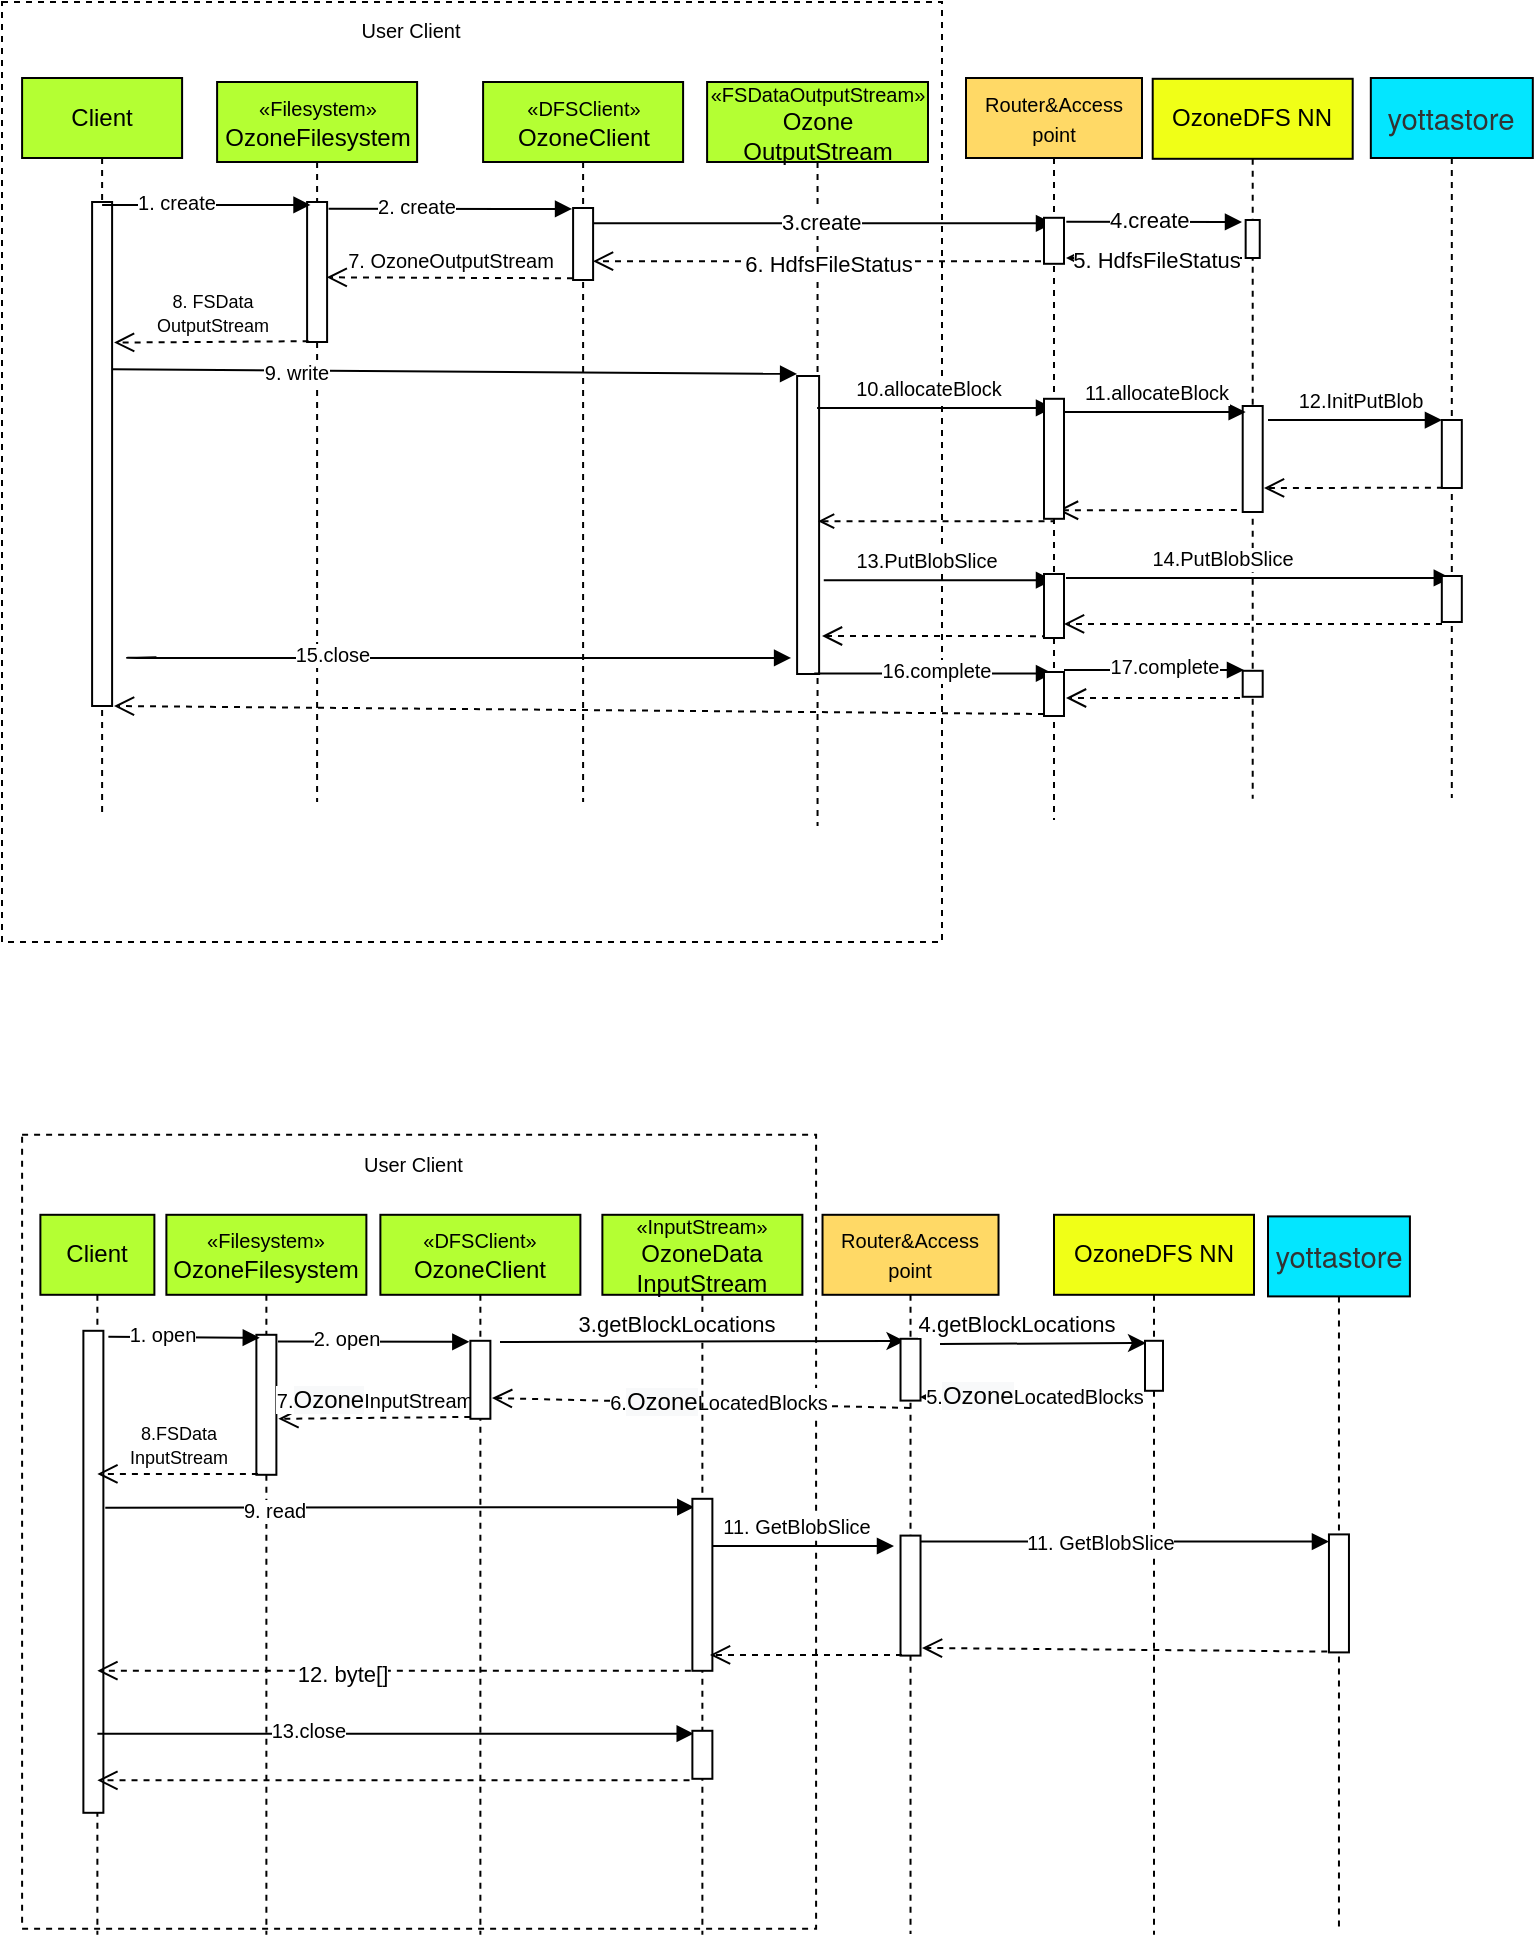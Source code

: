 <mxfile version="17.4.5" type="github">
  <diagram id="kgpKYQtTHZ0yAKxKKP6v" name="Page-1">
    <mxGraphModel dx="1186" dy="-400" grid="0" gridSize="10" guides="1" tooltips="1" connect="1" arrows="1" fold="1" page="1" pageScale="1" pageWidth="850" pageHeight="1100" math="0" shadow="0">
      <root>
        <mxCell id="0" />
        <mxCell id="1" parent="0" />
        <mxCell id="N0kDwJ6F6D4x5vT1k-Bb-128" value="" style="whiteSpace=wrap;html=1;aspect=fixed;fontColor=#000000;dashed=1;" vertex="1" parent="1">
          <mxGeometry x="74" y="1130" width="470" height="470" as="geometry" />
        </mxCell>
        <mxCell id="N0kDwJ6F6D4x5vT1k-Bb-18" value="&lt;span style=&quot;font-size: 10px&quot;&gt;«FSDataOutputStream»&lt;br&gt;&lt;/span&gt;Ozone&lt;br&gt;OutputStream" style="shape=umlLifeline;perimeter=lifelinePerimeter;whiteSpace=wrap;html=1;container=1;collapsible=0;recursiveResize=0;outlineConnect=0;fillColor=#B4FF33;" vertex="1" parent="1">
          <mxGeometry x="426.55" y="1170" width="110.45" height="372" as="geometry" />
        </mxCell>
        <mxCell id="N0kDwJ6F6D4x5vT1k-Bb-19" value="" style="html=1;points=[];perimeter=orthogonalPerimeter;" vertex="1" parent="N0kDwJ6F6D4x5vT1k-Bb-18">
          <mxGeometry x="45" y="147" width="11" height="149" as="geometry" />
        </mxCell>
        <mxCell id="N0kDwJ6F6D4x5vT1k-Bb-118" value="&lt;span style=&quot;color: rgb(0 , 0 , 0) ; font-family: &amp;#34;helvetica&amp;#34; ; font-size: 10px ; font-style: normal ; font-weight: 400 ; letter-spacing: normal ; text-align: center ; text-indent: 0px ; text-transform: none ; word-spacing: 0px ; background-color: rgb(255 , 255 , 255) ; display: inline ; float: none&quot;&gt;&amp;nbsp;User Client&lt;/span&gt;" style="text;whiteSpace=wrap;html=1;fontColor=#000000;" vertex="1" parent="N0kDwJ6F6D4x5vT1k-Bb-18">
          <mxGeometry x="-177.55" y="-40" width="82" height="28" as="geometry" />
        </mxCell>
        <mxCell id="N0kDwJ6F6D4x5vT1k-Bb-102" value="" style="whiteSpace=wrap;html=1;aspect=fixed;fontColor=#000000;dashed=1;" vertex="1" parent="1">
          <mxGeometry x="84.05" y="1696.4" width="397" height="397" as="geometry" />
        </mxCell>
        <mxCell id="N0kDwJ6F6D4x5vT1k-Bb-1" value="&lt;span style=&quot;font-size: 10px&quot;&gt;«DFSClient»&lt;br&gt;&lt;/span&gt;OzoneClient" style="shape=umlLifeline;perimeter=lifelinePerimeter;whiteSpace=wrap;html=1;container=1;collapsible=0;recursiveResize=0;outlineConnect=0;fillColor=#B4FF33;" vertex="1" parent="1">
          <mxGeometry x="314.55" y="1170" width="100" height="360" as="geometry" />
        </mxCell>
        <mxCell id="N0kDwJ6F6D4x5vT1k-Bb-2" value="" style="html=1;points=[];perimeter=orthogonalPerimeter;" vertex="1" parent="N0kDwJ6F6D4x5vT1k-Bb-1">
          <mxGeometry x="45" y="63" width="10" height="36" as="geometry" />
        </mxCell>
        <mxCell id="N0kDwJ6F6D4x5vT1k-Bb-3" value="Client" style="shape=umlLifeline;perimeter=lifelinePerimeter;whiteSpace=wrap;html=1;container=1;collapsible=0;recursiveResize=0;outlineConnect=0;fillColor=#B4FF33;" vertex="1" parent="1">
          <mxGeometry x="84.05" y="1168" width="80" height="369" as="geometry" />
        </mxCell>
        <mxCell id="N0kDwJ6F6D4x5vT1k-Bb-4" value="" style="html=1;points=[];perimeter=orthogonalPerimeter;" vertex="1" parent="N0kDwJ6F6D4x5vT1k-Bb-3">
          <mxGeometry x="35" y="62" width="10" height="252" as="geometry" />
        </mxCell>
        <mxCell id="N0kDwJ6F6D4x5vT1k-Bb-5" value="&lt;span style=&quot;font-size: 10px&quot;&gt;«Filesystem»&lt;br&gt;&lt;/span&gt;OzoneFilesystem" style="shape=umlLifeline;perimeter=lifelinePerimeter;whiteSpace=wrap;html=1;container=1;collapsible=0;recursiveResize=0;outlineConnect=0;fillColor=#B4FF33;" vertex="1" parent="1">
          <mxGeometry x="181.55" y="1170" width="100" height="360" as="geometry" />
        </mxCell>
        <mxCell id="N0kDwJ6F6D4x5vT1k-Bb-6" value="" style="html=1;points=[];perimeter=orthogonalPerimeter;" vertex="1" parent="N0kDwJ6F6D4x5vT1k-Bb-5">
          <mxGeometry x="45" y="60" width="10" height="70" as="geometry" />
        </mxCell>
        <mxCell id="N0kDwJ6F6D4x5vT1k-Bb-7" value="OzoneDFS NN" style="shape=umlLifeline;perimeter=lifelinePerimeter;whiteSpace=wrap;html=1;container=1;collapsible=0;recursiveResize=0;outlineConnect=0;fillColor=#F0FF17;" vertex="1" parent="1">
          <mxGeometry x="649.35" y="1168.4" width="100" height="360" as="geometry" />
        </mxCell>
        <mxCell id="N0kDwJ6F6D4x5vT1k-Bb-8" value="" style="html=1;points=[];perimeter=orthogonalPerimeter;" vertex="1" parent="N0kDwJ6F6D4x5vT1k-Bb-7">
          <mxGeometry x="46.48" y="70.6" width="7.04" height="19" as="geometry" />
        </mxCell>
        <mxCell id="N0kDwJ6F6D4x5vT1k-Bb-9" value="" style="html=1;points=[];perimeter=orthogonalPerimeter;" vertex="1" parent="N0kDwJ6F6D4x5vT1k-Bb-7">
          <mxGeometry x="45" y="163.6" width="10" height="53" as="geometry" />
        </mxCell>
        <mxCell id="N0kDwJ6F6D4x5vT1k-Bb-10" value="" style="html=1;points=[];perimeter=orthogonalPerimeter;" vertex="1" parent="N0kDwJ6F6D4x5vT1k-Bb-7">
          <mxGeometry x="45" y="296" width="10" height="13" as="geometry" />
        </mxCell>
        <mxCell id="N0kDwJ6F6D4x5vT1k-Bb-131" value="4.create" style="endArrow=block;endFill=1;html=1;align=left;verticalAlign=top;exitX=1.005;exitY=0.212;exitDx=0;exitDy=0;exitPerimeter=0;" edge="1" parent="N0kDwJ6F6D4x5vT1k-Bb-7">
          <mxGeometry x="0.023" y="29" relative="1" as="geometry">
            <mxPoint x="-43.2" y="71.502" as="sourcePoint" />
            <mxPoint x="44.65" y="71.6" as="targetPoint" />
            <mxPoint x="-25" y="15" as="offset" />
          </mxGeometry>
        </mxCell>
        <mxCell id="N0kDwJ6F6D4x5vT1k-Bb-134" value="" style="edgeStyle=none;rounded=0;orthogonalLoop=1;jettySize=auto;html=1;startArrow=none;startFill=0;endArrow=block;endFill=1;fontSize=10;exitX=0.909;exitY=0.107;exitDx=0;exitDy=0;exitPerimeter=0;" edge="1" parent="N0kDwJ6F6D4x5vT1k-Bb-7">
          <mxGeometry relative="1" as="geometry">
            <mxPoint x="-44.521" y="166.603" as="sourcePoint" />
            <mxPoint x="46.48" y="166.6" as="targetPoint" />
          </mxGeometry>
        </mxCell>
        <mxCell id="N0kDwJ6F6D4x5vT1k-Bb-135" value="11.allocateBlock" style="edgeLabel;html=1;align=center;verticalAlign=middle;resizable=0;points=[];fontSize=10;" vertex="1" connectable="0" parent="N0kDwJ6F6D4x5vT1k-Bb-134">
          <mxGeometry x="-0.35" y="-2" relative="1" as="geometry">
            <mxPoint x="16.55" y="-12.17" as="offset" />
          </mxGeometry>
        </mxCell>
        <mxCell id="N0kDwJ6F6D4x5vT1k-Bb-136" value="" style="html=1;verticalAlign=bottom;endArrow=open;dashed=1;endSize=8;fontSize=10;exitX=0.055;exitY=0.996;exitDx=0;exitDy=0;exitPerimeter=0;" edge="1" parent="N0kDwJ6F6D4x5vT1k-Bb-7">
          <mxGeometry x="0.042" y="1" relative="1" as="geometry">
            <mxPoint x="42.11" y="215.604" as="sourcePoint" />
            <mxPoint x="-47.35" y="215.74" as="targetPoint" />
            <mxPoint as="offset" />
          </mxGeometry>
        </mxCell>
        <mxCell id="N0kDwJ6F6D4x5vT1k-Bb-138" value="" style="endArrow=block;startArrow=none;endFill=1;startFill=0;html=1;fontSize=10;exitX=1.212;exitY=0.685;exitDx=0;exitDy=0;exitPerimeter=0;" edge="1" parent="N0kDwJ6F6D4x5vT1k-Bb-7" target="N0kDwJ6F6D4x5vT1k-Bb-22">
          <mxGeometry width="160" relative="1" as="geometry">
            <mxPoint x="-43.348" y="249.595" as="sourcePoint" />
            <mxPoint x="71.27" y="249.595" as="targetPoint" />
          </mxGeometry>
        </mxCell>
        <mxCell id="N0kDwJ6F6D4x5vT1k-Bb-139" value="14.PutBlobSlice" style="edgeLabel;html=1;align=center;verticalAlign=middle;resizable=0;points=[];fontSize=10;" vertex="1" connectable="0" parent="N0kDwJ6F6D4x5vT1k-Bb-138">
          <mxGeometry x="-0.311" y="2" relative="1" as="geometry">
            <mxPoint x="11" y="-8" as="offset" />
          </mxGeometry>
        </mxCell>
        <mxCell id="N0kDwJ6F6D4x5vT1k-Bb-140" value="" style="html=1;verticalAlign=bottom;endArrow=open;dashed=1;endSize=8;fontSize=10;entryX=1;entryY=0.781;entryDx=0;entryDy=0;entryPerimeter=0;" edge="1" parent="N0kDwJ6F6D4x5vT1k-Bb-7" target="N0kDwJ6F6D4x5vT1k-Bb-137">
          <mxGeometry relative="1" as="geometry">
            <mxPoint x="144.65" y="272.6" as="sourcePoint" />
            <mxPoint x="-45.35" y="277.6" as="targetPoint" />
          </mxGeometry>
        </mxCell>
        <mxCell id="N0kDwJ6F6D4x5vT1k-Bb-142" value="" style="endArrow=block;startArrow=none;endFill=1;startFill=0;html=1;fontSize=10;" edge="1" parent="N0kDwJ6F6D4x5vT1k-Bb-7">
          <mxGeometry width="160" relative="1" as="geometry">
            <mxPoint x="-44.35" y="295.6" as="sourcePoint" />
            <mxPoint x="45.65" y="295.6" as="targetPoint" />
          </mxGeometry>
        </mxCell>
        <mxCell id="N0kDwJ6F6D4x5vT1k-Bb-143" value="17.complete" style="edgeLabel;html=1;align=center;verticalAlign=middle;resizable=0;points=[];fontSize=10;" vertex="1" connectable="0" parent="N0kDwJ6F6D4x5vT1k-Bb-142">
          <mxGeometry x="-0.292" y="2" relative="1" as="geometry">
            <mxPoint x="18" as="offset" />
          </mxGeometry>
        </mxCell>
        <mxCell id="N0kDwJ6F6D4x5vT1k-Bb-11" value="3.create" style="endArrow=block;endFill=1;html=1;align=left;verticalAlign=top;exitX=1.005;exitY=0.212;exitDx=0;exitDy=0;exitPerimeter=0;" edge="1" parent="1" source="N0kDwJ6F6D4x5vT1k-Bb-2" target="N0kDwJ6F6D4x5vT1k-Bb-122">
          <mxGeometry x="0.023" y="29" relative="1" as="geometry">
            <mxPoint x="374.55" y="1250" as="sourcePoint" />
            <mxPoint x="556" y="1241" as="targetPoint" />
            <mxPoint x="-25" y="15" as="offset" />
          </mxGeometry>
        </mxCell>
        <mxCell id="N0kDwJ6F6D4x5vT1k-Bb-12" value="6. HdfsFileStatus" style="html=1;verticalAlign=bottom;endArrow=open;dashed=1;endSize=8;entryX=0.995;entryY=0.738;entryDx=0;entryDy=0;entryPerimeter=0;" edge="1" parent="1" source="N0kDwJ6F6D4x5vT1k-Bb-122" target="N0kDwJ6F6D4x5vT1k-Bb-2">
          <mxGeometry x="-0.018" y="10" relative="1" as="geometry">
            <mxPoint x="552" y="1260" as="sourcePoint" />
            <mxPoint x="374.55" y="1280" as="targetPoint" />
            <mxPoint as="offset" />
          </mxGeometry>
        </mxCell>
        <mxCell id="N0kDwJ6F6D4x5vT1k-Bb-13" value="&lt;font style=&quot;font-size: 9px&quot;&gt;8. FSData&lt;br&gt;OutputStream&lt;/font&gt;" style="html=1;verticalAlign=bottom;endArrow=open;dashed=1;endSize=8;fontSize=10;exitX=0.076;exitY=0.994;exitDx=0;exitDy=0;exitPerimeter=0;entryX=1.098;entryY=0.279;entryDx=0;entryDy=0;entryPerimeter=0;" edge="1" parent="1" source="N0kDwJ6F6D4x5vT1k-Bb-6" target="N0kDwJ6F6D4x5vT1k-Bb-4">
          <mxGeometry relative="1" as="geometry">
            <mxPoint x="227.55" y="1298" as="sourcePoint" />
            <mxPoint x="184.55" y="1300" as="targetPoint" />
          </mxGeometry>
        </mxCell>
        <mxCell id="N0kDwJ6F6D4x5vT1k-Bb-14" value="" style="endArrow=block;startArrow=none;endFill=1;startFill=0;html=1;fontSize=10;entryX=-0.273;entryY=0.946;entryDx=0;entryDy=0;entryPerimeter=0;exitX=0.917;exitY=0.823;exitDx=0;exitDy=0;exitPerimeter=0;" edge="1" parent="1" target="N0kDwJ6F6D4x5vT1k-Bb-19">
          <mxGeometry width="160" relative="1" as="geometry">
            <mxPoint x="151.22" y="1457.67" as="sourcePoint" />
            <mxPoint x="658.55" y="1469" as="targetPoint" />
            <Array as="points">
              <mxPoint x="131.55" y="1458" />
            </Array>
          </mxGeometry>
        </mxCell>
        <mxCell id="N0kDwJ6F6D4x5vT1k-Bb-15" value="15.close" style="edgeLabel;html=1;align=center;verticalAlign=middle;resizable=0;points=[];fontSize=10;" vertex="1" connectable="0" parent="N0kDwJ6F6D4x5vT1k-Bb-14">
          <mxGeometry x="-0.292" y="2" relative="1" as="geometry">
            <mxPoint as="offset" />
          </mxGeometry>
        </mxCell>
        <mxCell id="N0kDwJ6F6D4x5vT1k-Bb-16" value="" style="endArrow=block;startArrow=none;endFill=1;startFill=0;html=1;fontSize=10;entryX=0;entryY=-0.007;entryDx=0;entryDy=0;entryPerimeter=0;exitX=1.002;exitY=0.332;exitDx=0;exitDy=0;exitPerimeter=0;" edge="1" parent="1" source="N0kDwJ6F6D4x5vT1k-Bb-4" target="N0kDwJ6F6D4x5vT1k-Bb-19">
          <mxGeometry width="160" relative="1" as="geometry">
            <mxPoint x="154.55" y="1309.19" as="sourcePoint" />
            <mxPoint x="198.55" y="1309" as="targetPoint" />
          </mxGeometry>
        </mxCell>
        <mxCell id="N0kDwJ6F6D4x5vT1k-Bb-17" value="9. write" style="edgeLabel;html=1;align=center;verticalAlign=middle;resizable=0;points=[];fontSize=10;" vertex="1" connectable="0" parent="N0kDwJ6F6D4x5vT1k-Bb-16">
          <mxGeometry x="-0.685" y="-1" relative="1" as="geometry">
            <mxPoint x="37.34" y="-0.17" as="offset" />
          </mxGeometry>
        </mxCell>
        <mxCell id="N0kDwJ6F6D4x5vT1k-Bb-20" value="" style="edgeStyle=none;rounded=0;orthogonalLoop=1;jettySize=auto;html=1;startArrow=none;startFill=0;endArrow=block;endFill=1;fontSize=10;exitX=0.909;exitY=0.107;exitDx=0;exitDy=0;exitPerimeter=0;" edge="1" parent="1" source="N0kDwJ6F6D4x5vT1k-Bb-19" target="N0kDwJ6F6D4x5vT1k-Bb-122">
          <mxGeometry relative="1" as="geometry">
            <mxPoint x="485.55" y="1345" as="sourcePoint" />
            <mxPoint x="552" y="1333" as="targetPoint" />
          </mxGeometry>
        </mxCell>
        <mxCell id="N0kDwJ6F6D4x5vT1k-Bb-21" value="10.allocateBlock" style="edgeLabel;html=1;align=center;verticalAlign=middle;resizable=0;points=[];fontSize=10;" vertex="1" connectable="0" parent="N0kDwJ6F6D4x5vT1k-Bb-20">
          <mxGeometry x="-0.35" y="-2" relative="1" as="geometry">
            <mxPoint x="16.55" y="-12.17" as="offset" />
          </mxGeometry>
        </mxCell>
        <mxCell id="N0kDwJ6F6D4x5vT1k-Bb-22" value="&lt;div&gt;&lt;div class=&quot;document&quot;&gt;&lt;p class=&quot;paragraph text-align-type-left pap-line-1.3 pap-line-rule-auto pap-spacing-before-3pt pap-spacing-after-3pt pap-hanging-indent-1.6em&quot; style=&quot;text-align: left ; line-height: 1.3 ; margin-top: 4px ; margin-bottom: 4px&quot;&gt;&lt;span style=&quot;font-size: 11pt ; font-family: &amp;#34;helvetica neue&amp;#34; , &amp;#34;helvetica&amp;#34; , &amp;#34;pingfang sc&amp;#34; , &amp;#34;microsoft yahei&amp;#34; , &amp;#34;source han sans sc&amp;#34; , &amp;#34;noto sans cjk sc&amp;#34; , &amp;#34;wenquanyi micro hei&amp;#34; , sans-serif ; color: rgb(51 , 51 , 51) ; background: transparent ; letter-spacing: 0pt ; vertical-align: baseline&quot;&gt;yottastore&lt;/span&gt;&lt;/p&gt;&lt;/div&gt;&lt;/div&gt;" style="shape=umlLifeline;perimeter=lifelinePerimeter;whiteSpace=wrap;html=1;container=1;collapsible=0;recursiveResize=0;outlineConnect=0;fillColor=#03E6FF;" vertex="1" parent="1">
          <mxGeometry x="758.41" y="1168" width="81" height="360" as="geometry" />
        </mxCell>
        <mxCell id="N0kDwJ6F6D4x5vT1k-Bb-23" value="" style="html=1;points=[];perimeter=orthogonalPerimeter;" vertex="1" parent="N0kDwJ6F6D4x5vT1k-Bb-22">
          <mxGeometry x="35.5" y="171" width="10" height="34" as="geometry" />
        </mxCell>
        <mxCell id="N0kDwJ6F6D4x5vT1k-Bb-31" value="" style="html=1;points=[];perimeter=orthogonalPerimeter;" vertex="1" parent="N0kDwJ6F6D4x5vT1k-Bb-22">
          <mxGeometry x="35.5" y="249" width="10" height="23" as="geometry" />
        </mxCell>
        <mxCell id="N0kDwJ6F6D4x5vT1k-Bb-24" value="" style="edgeStyle=none;rounded=0;orthogonalLoop=1;jettySize=auto;html=1;startArrow=none;startFill=0;endArrow=block;endFill=1;fontSize=10;entryX=0.007;entryY=0.001;entryDx=0;entryDy=0;entryPerimeter=0;" edge="1" parent="1" target="N0kDwJ6F6D4x5vT1k-Bb-23">
          <mxGeometry relative="1" as="geometry">
            <mxPoint x="751.8" y="1372" as="targetPoint" />
            <mxPoint x="707" y="1339" as="sourcePoint" />
          </mxGeometry>
        </mxCell>
        <mxCell id="N0kDwJ6F6D4x5vT1k-Bb-25" value="12.InitPutBlob" style="edgeLabel;html=1;align=center;verticalAlign=middle;resizable=0;points=[];fontSize=10;" vertex="1" connectable="0" parent="N0kDwJ6F6D4x5vT1k-Bb-24">
          <mxGeometry x="-0.197" y="2" relative="1" as="geometry">
            <mxPoint x="10.32" y="-8.32" as="offset" />
          </mxGeometry>
        </mxCell>
        <mxCell id="N0kDwJ6F6D4x5vT1k-Bb-26" value="" style="html=1;verticalAlign=bottom;endArrow=open;dashed=1;endSize=8;fontSize=10;exitX=0.055;exitY=0.996;exitDx=0;exitDy=0;exitPerimeter=0;" edge="1" parent="1" source="N0kDwJ6F6D4x5vT1k-Bb-23">
          <mxGeometry x="0.042" y="1" relative="1" as="geometry">
            <mxPoint x="781.8" y="1407" as="sourcePoint" />
            <mxPoint x="705" y="1373" as="targetPoint" />
            <mxPoint as="offset" />
          </mxGeometry>
        </mxCell>
        <mxCell id="N0kDwJ6F6D4x5vT1k-Bb-27" value="" style="html=1;verticalAlign=bottom;endArrow=open;dashed=1;endSize=8;fontSize=10;exitX=0.2;exitY=0.971;exitDx=0;exitDy=0;exitPerimeter=0;" edge="1" parent="1" source="N0kDwJ6F6D4x5vT1k-Bb-137">
          <mxGeometry relative="1" as="geometry">
            <mxPoint x="749.55" y="1431" as="sourcePoint" />
            <mxPoint x="484" y="1447" as="targetPoint" />
          </mxGeometry>
        </mxCell>
        <mxCell id="N0kDwJ6F6D4x5vT1k-Bb-28" value="" style="html=1;verticalAlign=bottom;endArrow=none;dashed=1;endSize=8;fontSize=10;startArrow=open;startFill=0;endFill=0;exitX=0.952;exitY=0.487;exitDx=0;exitDy=0;exitPerimeter=0;" edge="1" parent="1" source="N0kDwJ6F6D4x5vT1k-Bb-19" target="N0kDwJ6F6D4x5vT1k-Bb-122">
          <mxGeometry relative="1" as="geometry">
            <mxPoint x="512" y="1416" as="sourcePoint" />
            <mxPoint x="562" y="1390" as="targetPoint" />
          </mxGeometry>
        </mxCell>
        <mxCell id="N0kDwJ6F6D4x5vT1k-Bb-32" value="" style="endArrow=block;startArrow=none;endFill=1;startFill=0;html=1;fontSize=10;exitX=1.212;exitY=0.685;exitDx=0;exitDy=0;exitPerimeter=0;" edge="1" parent="1" source="N0kDwJ6F6D4x5vT1k-Bb-19" target="N0kDwJ6F6D4x5vT1k-Bb-122">
          <mxGeometry width="160" relative="1" as="geometry">
            <mxPoint x="488.55" y="1419" as="sourcePoint" />
            <mxPoint x="567" y="1419" as="targetPoint" />
          </mxGeometry>
        </mxCell>
        <mxCell id="N0kDwJ6F6D4x5vT1k-Bb-33" value="13.PutBlobSlice" style="edgeLabel;html=1;align=center;verticalAlign=middle;resizable=0;points=[];fontSize=10;" vertex="1" connectable="0" parent="N0kDwJ6F6D4x5vT1k-Bb-32">
          <mxGeometry x="-0.311" y="2" relative="1" as="geometry">
            <mxPoint x="11" y="-8" as="offset" />
          </mxGeometry>
        </mxCell>
        <mxCell id="N0kDwJ6F6D4x5vT1k-Bb-36" value="" style="endArrow=block;startArrow=none;endFill=1;startFill=0;html=1;fontSize=10;exitX=0.779;exitY=0.998;exitDx=0;exitDy=0;exitPerimeter=0;" edge="1" parent="1" source="N0kDwJ6F6D4x5vT1k-Bb-19" target="N0kDwJ6F6D4x5vT1k-Bb-122">
          <mxGeometry width="160" relative="1" as="geometry">
            <mxPoint x="483.55" y="1463" as="sourcePoint" />
            <mxPoint x="567" y="1466" as="targetPoint" />
          </mxGeometry>
        </mxCell>
        <mxCell id="N0kDwJ6F6D4x5vT1k-Bb-37" value="16.complete" style="edgeLabel;html=1;align=center;verticalAlign=middle;resizable=0;points=[];fontSize=10;" vertex="1" connectable="0" parent="N0kDwJ6F6D4x5vT1k-Bb-36">
          <mxGeometry x="-0.292" y="2" relative="1" as="geometry">
            <mxPoint x="18" as="offset" />
          </mxGeometry>
        </mxCell>
        <mxCell id="N0kDwJ6F6D4x5vT1k-Bb-38" value="&lt;font size=&quot;1&quot;&gt;7. OzoneOutputStream&lt;/font&gt;" style="html=1;verticalAlign=bottom;endArrow=open;dashed=1;endSize=8;fontSize=10;exitX=-0.005;exitY=0.976;exitDx=0;exitDy=0;exitPerimeter=0;entryX=0.981;entryY=0.538;entryDx=0;entryDy=0;entryPerimeter=0;" edge="1" parent="1" source="N0kDwJ6F6D4x5vT1k-Bb-2" target="N0kDwJ6F6D4x5vT1k-Bb-6">
          <mxGeometry relative="1" as="geometry">
            <mxPoint x="318.55" y="1280" as="sourcePoint" />
            <mxPoint x="236.55" y="1276" as="targetPoint" />
          </mxGeometry>
        </mxCell>
        <mxCell id="N0kDwJ6F6D4x5vT1k-Bb-39" value="" style="endArrow=block;startArrow=none;endFill=1;startFill=0;html=1;fontSize=10;exitX=1.076;exitY=0.048;exitDx=0;exitDy=0;exitPerimeter=0;entryX=-0.052;entryY=0.013;entryDx=0;entryDy=0;entryPerimeter=0;" edge="1" parent="1" source="N0kDwJ6F6D4x5vT1k-Bb-6" target="N0kDwJ6F6D4x5vT1k-Bb-2">
          <mxGeometry width="160" relative="1" as="geometry">
            <mxPoint x="278.55" y="1290" as="sourcePoint" />
            <mxPoint x="318.55" y="1239" as="targetPoint" />
          </mxGeometry>
        </mxCell>
        <mxCell id="N0kDwJ6F6D4x5vT1k-Bb-40" value="2. create" style="edgeLabel;html=1;align=center;verticalAlign=middle;resizable=0;points=[];fontSize=10;" vertex="1" connectable="0" parent="N0kDwJ6F6D4x5vT1k-Bb-39">
          <mxGeometry x="-0.292" y="2" relative="1" as="geometry">
            <mxPoint as="offset" />
          </mxGeometry>
        </mxCell>
        <mxCell id="N0kDwJ6F6D4x5vT1k-Bb-41" value="" style="endArrow=block;startArrow=none;endFill=1;startFill=0;html=1;fontSize=10;entryX=0.171;entryY=0.021;entryDx=0;entryDy=0;entryPerimeter=0;" edge="1" parent="1" target="N0kDwJ6F6D4x5vT1k-Bb-6" source="N0kDwJ6F6D4x5vT1k-Bb-3">
          <mxGeometry width="160" relative="1" as="geometry">
            <mxPoint x="152.55" y="1231" as="sourcePoint" />
            <mxPoint x="465.6" y="1244" as="targetPoint" />
          </mxGeometry>
        </mxCell>
        <mxCell id="N0kDwJ6F6D4x5vT1k-Bb-42" value="1. create" style="edgeLabel;html=1;align=center;verticalAlign=middle;resizable=0;points=[];fontSize=10;" vertex="1" connectable="0" parent="N0kDwJ6F6D4x5vT1k-Bb-41">
          <mxGeometry x="-0.292" y="2" relative="1" as="geometry">
            <mxPoint as="offset" />
          </mxGeometry>
        </mxCell>
        <mxCell id="N0kDwJ6F6D4x5vT1k-Bb-44" value="" style="html=1;verticalAlign=bottom;endArrow=open;dashed=1;endSize=8;fontSize=10;entryX=1.095;entryY=1;entryDx=0;entryDy=0;entryPerimeter=0;exitX=0;exitY=0.955;exitDx=0;exitDy=0;exitPerimeter=0;" edge="1" parent="1" source="N0kDwJ6F6D4x5vT1k-Bb-141" target="N0kDwJ6F6D4x5vT1k-Bb-4">
          <mxGeometry relative="1" as="geometry">
            <mxPoint x="566" y="1477" as="sourcePoint" />
            <mxPoint x="386.552" y="1481.021" as="targetPoint" />
          </mxGeometry>
        </mxCell>
        <mxCell id="N0kDwJ6F6D4x5vT1k-Bb-45" value="Client" style="shape=umlLifeline;perimeter=lifelinePerimeter;whiteSpace=wrap;html=1;container=1;collapsible=0;recursiveResize=0;outlineConnect=0;fillColor=#B4FF33;" vertex="1" parent="1">
          <mxGeometry x="93.19" y="1736.4" width="57" height="360" as="geometry" />
        </mxCell>
        <mxCell id="N0kDwJ6F6D4x5vT1k-Bb-46" value="" style="html=1;points=[];perimeter=orthogonalPerimeter;" vertex="1" parent="N0kDwJ6F6D4x5vT1k-Bb-45">
          <mxGeometry x="21.5" y="58" width="10" height="241" as="geometry" />
        </mxCell>
        <mxCell id="N0kDwJ6F6D4x5vT1k-Bb-47" value="&lt;span style=&quot;font-size: 10px&quot;&gt;«&lt;/span&gt;&lt;span style=&quot;font-size: 10px&quot;&gt;Filesystem&lt;/span&gt;&lt;span style=&quot;font-size: 10px&quot;&gt;»&lt;br&gt;&lt;/span&gt;OzoneFilesystem" style="shape=umlLifeline;perimeter=lifelinePerimeter;whiteSpace=wrap;html=1;container=1;collapsible=0;recursiveResize=0;outlineConnect=0;fillColor=#B4FF33;" vertex="1" parent="1">
          <mxGeometry x="156.19" y="1736.4" width="100" height="360" as="geometry" />
        </mxCell>
        <mxCell id="N0kDwJ6F6D4x5vT1k-Bb-48" value="" style="html=1;points=[];perimeter=orthogonalPerimeter;" vertex="1" parent="N0kDwJ6F6D4x5vT1k-Bb-47">
          <mxGeometry x="45" y="60" width="10" height="70" as="geometry" />
        </mxCell>
        <mxCell id="N0kDwJ6F6D4x5vT1k-Bb-49" value="OzoneDFS NN" style="shape=umlLifeline;perimeter=lifelinePerimeter;whiteSpace=wrap;html=1;container=1;collapsible=0;recursiveResize=0;outlineConnect=0;fillColor=#F0FF17;" vertex="1" parent="1">
          <mxGeometry x="600.0" y="1736.4" width="100" height="360" as="geometry" />
        </mxCell>
        <mxCell id="N0kDwJ6F6D4x5vT1k-Bb-50" value="" style="html=1;points=[];perimeter=orthogonalPerimeter;" vertex="1" parent="N0kDwJ6F6D4x5vT1k-Bb-49">
          <mxGeometry x="45.5" y="63" width="9" height="25" as="geometry" />
        </mxCell>
        <mxCell id="N0kDwJ6F6D4x5vT1k-Bb-51" value="&lt;font style=&quot;font-size: 10px&quot; color=&quot;#000000&quot;&gt;6.&lt;span style=&quot;font-size: 12px ; background-color: rgb(248 , 249 , 250)&quot;&gt;Ozone&lt;/span&gt;LocatedBlocks&lt;/font&gt;" style="html=1;verticalAlign=bottom;endArrow=open;dashed=1;endSize=8;fillColor=#FF3333;fontColor=#FF3333;" edge="1" parent="1">
          <mxGeometry x="-0.081" y="8" relative="1" as="geometry">
            <mxPoint x="528" y="1833" as="sourcePoint" />
            <mxPoint x="319" y="1828" as="targetPoint" />
            <mxPoint as="offset" />
          </mxGeometry>
        </mxCell>
        <mxCell id="N0kDwJ6F6D4x5vT1k-Bb-52" value="&lt;font style=&quot;font-size: 9px&quot;&gt;8.FSData&lt;br&gt;InputStream&lt;/font&gt;" style="html=1;verticalAlign=bottom;endArrow=open;dashed=1;endSize=8;fontSize=10;exitX=0.076;exitY=0.994;exitDx=0;exitDy=0;exitPerimeter=0;" edge="1" parent="1" source="N0kDwJ6F6D4x5vT1k-Bb-48" target="N0kDwJ6F6D4x5vT1k-Bb-45">
          <mxGeometry relative="1" as="geometry">
            <mxPoint x="202.19" y="1864.4" as="sourcePoint" />
            <mxPoint x="139.19" y="1866.4" as="targetPoint" />
          </mxGeometry>
        </mxCell>
        <mxCell id="N0kDwJ6F6D4x5vT1k-Bb-53" value="" style="endArrow=block;startArrow=none;endFill=1;startFill=0;html=1;fontSize=10;entryX=0.067;entryY=0.06;entryDx=0;entryDy=0;entryPerimeter=0;" edge="1" parent="1" target="N0kDwJ6F6D4x5vT1k-Bb-59" source="N0kDwJ6F6D4x5vT1k-Bb-45">
          <mxGeometry width="160" relative="1" as="geometry">
            <mxPoint x="125.86" y="1974.07" as="sourcePoint" />
            <mxPoint x="633.19" y="1985.4" as="targetPoint" />
          </mxGeometry>
        </mxCell>
        <mxCell id="N0kDwJ6F6D4x5vT1k-Bb-54" value="13.close" style="edgeLabel;html=1;align=center;verticalAlign=middle;resizable=0;points=[];fontSize=10;" vertex="1" connectable="0" parent="N0kDwJ6F6D4x5vT1k-Bb-53">
          <mxGeometry x="-0.292" y="2" relative="1" as="geometry">
            <mxPoint as="offset" />
          </mxGeometry>
        </mxCell>
        <mxCell id="N0kDwJ6F6D4x5vT1k-Bb-55" value="" style="endArrow=block;startArrow=none;endFill=1;startFill=0;html=1;fontSize=10;entryX=0.095;entryY=0.049;entryDx=0;entryDy=0;entryPerimeter=0;exitX=1.095;exitY=0.367;exitDx=0;exitDy=0;exitPerimeter=0;" edge="1" parent="1" source="N0kDwJ6F6D4x5vT1k-Bb-46" target="N0kDwJ6F6D4x5vT1k-Bb-58">
          <mxGeometry width="160" relative="1" as="geometry">
            <mxPoint x="126.64" y="1887.4" as="sourcePoint" />
            <mxPoint x="173.19" y="1875.4" as="targetPoint" />
          </mxGeometry>
        </mxCell>
        <mxCell id="N0kDwJ6F6D4x5vT1k-Bb-56" value="9. read" style="edgeLabel;html=1;align=center;verticalAlign=middle;resizable=0;points=[];fontSize=10;" vertex="1" connectable="0" parent="N0kDwJ6F6D4x5vT1k-Bb-55">
          <mxGeometry x="-0.685" y="-1" relative="1" as="geometry">
            <mxPoint x="37.34" y="-0.17" as="offset" />
          </mxGeometry>
        </mxCell>
        <mxCell id="N0kDwJ6F6D4x5vT1k-Bb-57" value="&lt;span style=&quot;font-size: 10px&quot;&gt;«InputStream»&lt;br&gt;&lt;/span&gt;OzoneData&lt;br&gt;InputStream" style="shape=umlLifeline;perimeter=lifelinePerimeter;whiteSpace=wrap;html=1;container=1;collapsible=0;recursiveResize=0;outlineConnect=0;fillColor=#B4FF33;" vertex="1" parent="1">
          <mxGeometry x="374.19" y="1736.4" width="100" height="360" as="geometry" />
        </mxCell>
        <mxCell id="N0kDwJ6F6D4x5vT1k-Bb-58" value="" style="html=1;points=[];perimeter=orthogonalPerimeter;" vertex="1" parent="N0kDwJ6F6D4x5vT1k-Bb-57">
          <mxGeometry x="45" y="142" width="10" height="86" as="geometry" />
        </mxCell>
        <mxCell id="N0kDwJ6F6D4x5vT1k-Bb-59" value="" style="html=1;points=[];perimeter=orthogonalPerimeter;" vertex="1" parent="N0kDwJ6F6D4x5vT1k-Bb-57">
          <mxGeometry x="45" y="258" width="10" height="24" as="geometry" />
        </mxCell>
        <mxCell id="N0kDwJ6F6D4x5vT1k-Bb-62" value="&lt;span style=&quot;color: rgb(51 , 51 , 51) ; font-family: &amp;#34;helvetica neue&amp;#34; , &amp;#34;helvetica&amp;#34; , &amp;#34;pingfang sc&amp;#34; , &amp;#34;microsoft yahei&amp;#34; , &amp;#34;source han sans sc&amp;#34; , &amp;#34;noto sans cjk sc&amp;#34; , &amp;#34;wenquanyi micro hei&amp;#34; , sans-serif ; font-size: 14.667px ; text-align: left&quot;&gt;yottastore&lt;/span&gt;" style="shape=umlLifeline;perimeter=lifelinePerimeter;whiteSpace=wrap;html=1;container=1;collapsible=0;recursiveResize=0;outlineConnect=0;fillColor=#03E6FF;" vertex="1" parent="1">
          <mxGeometry x="707.0" y="1737.2" width="70.96" height="358" as="geometry" />
        </mxCell>
        <mxCell id="N0kDwJ6F6D4x5vT1k-Bb-69" value="" style="html=1;points=[];perimeter=orthogonalPerimeter;" vertex="1" parent="N0kDwJ6F6D4x5vT1k-Bb-62">
          <mxGeometry x="30.48" y="159" width="10" height="59" as="geometry" />
        </mxCell>
        <mxCell id="N0kDwJ6F6D4x5vT1k-Bb-60" value="" style="edgeStyle=none;rounded=0;orthogonalLoop=1;jettySize=auto;html=1;startArrow=none;startFill=0;endArrow=block;endFill=1;fontSize=10;" edge="1" parent="N0kDwJ6F6D4x5vT1k-Bb-62" source="N0kDwJ6F6D4x5vT1k-Bb-148">
          <mxGeometry relative="1" as="geometry">
            <mxPoint x="-177.55" y="162.6" as="sourcePoint" />
            <mxPoint x="30.48" y="162.6" as="targetPoint" />
            <Array as="points">
              <mxPoint x="-148.52" y="162.6" />
            </Array>
          </mxGeometry>
        </mxCell>
        <mxCell id="N0kDwJ6F6D4x5vT1k-Bb-61" value="11. GetBlobSlice" style="edgeLabel;html=1;align=center;verticalAlign=middle;resizable=0;points=[];fontSize=10;" vertex="1" connectable="0" parent="N0kDwJ6F6D4x5vT1k-Bb-60">
          <mxGeometry x="-0.095" relative="1" as="geometry">
            <mxPoint as="offset" />
          </mxGeometry>
        </mxCell>
        <mxCell id="N0kDwJ6F6D4x5vT1k-Bb-64" value="" style="html=1;verticalAlign=bottom;endArrow=open;dashed=1;endSize=8;fontSize=10;exitX=-0.084;exitY=0.993;exitDx=0;exitDy=0;exitPerimeter=0;entryX=1.074;entryY=0.936;entryDx=0;entryDy=0;entryPerimeter=0;" edge="1" parent="1" source="N0kDwJ6F6D4x5vT1k-Bb-69" target="N0kDwJ6F6D4x5vT1k-Bb-150">
          <mxGeometry relative="1" as="geometry">
            <mxPoint x="889.14" y="2000.4" as="sourcePoint" />
            <mxPoint x="625.24" y="1957.816" as="targetPoint" />
          </mxGeometry>
        </mxCell>
        <mxCell id="N0kDwJ6F6D4x5vT1k-Bb-72" value="&lt;span style=&quot;font-size: x-small&quot;&gt;7.&lt;/span&gt;&lt;span style=&quot;font-size: 12px ; background-color: rgb(248 , 249 , 250)&quot;&gt;Ozone&lt;/span&gt;&lt;span style=&quot;font-size: x-small&quot;&gt;InputStream&lt;/span&gt;" style="html=1;verticalAlign=bottom;endArrow=open;dashed=1;endSize=8;fontSize=10;exitX=-0.005;exitY=0.976;exitDx=0;exitDy=0;exitPerimeter=0;entryX=1.1;entryY=0.6;entryDx=0;entryDy=0;entryPerimeter=0;" edge="1" parent="1" source="N0kDwJ6F6D4x5vT1k-Bb-87" target="N0kDwJ6F6D4x5vT1k-Bb-48">
          <mxGeometry relative="1" as="geometry">
            <mxPoint x="293.19" y="1846.4" as="sourcePoint" />
            <mxPoint x="211.19" y="1842.4" as="targetPoint" />
          </mxGeometry>
        </mxCell>
        <mxCell id="N0kDwJ6F6D4x5vT1k-Bb-73" value="" style="endArrow=block;startArrow=none;endFill=1;startFill=0;html=1;fontSize=10;exitX=1.076;exitY=0.048;exitDx=0;exitDy=0;exitPerimeter=0;entryX=-0.052;entryY=0.013;entryDx=0;entryDy=0;entryPerimeter=0;" edge="1" parent="1" source="N0kDwJ6F6D4x5vT1k-Bb-48" target="N0kDwJ6F6D4x5vT1k-Bb-87">
          <mxGeometry width="160" relative="1" as="geometry">
            <mxPoint x="253.19" y="1856.4" as="sourcePoint" />
            <mxPoint x="293.19" y="1805.4" as="targetPoint" />
          </mxGeometry>
        </mxCell>
        <mxCell id="N0kDwJ6F6D4x5vT1k-Bb-74" value="2. open" style="edgeLabel;html=1;align=center;verticalAlign=middle;resizable=0;points=[];fontSize=10;" vertex="1" connectable="0" parent="N0kDwJ6F6D4x5vT1k-Bb-73">
          <mxGeometry x="-0.292" y="2" relative="1" as="geometry">
            <mxPoint as="offset" />
          </mxGeometry>
        </mxCell>
        <mxCell id="N0kDwJ6F6D4x5vT1k-Bb-75" value="" style="endArrow=block;startArrow=none;endFill=1;startFill=0;html=1;fontSize=10;entryX=0.171;entryY=0.021;entryDx=0;entryDy=0;entryPerimeter=0;" edge="1" parent="1" target="N0kDwJ6F6D4x5vT1k-Bb-48">
          <mxGeometry width="160" relative="1" as="geometry">
            <mxPoint x="127.19" y="1797.4" as="sourcePoint" />
            <mxPoint x="440.24" y="1810.4" as="targetPoint" />
          </mxGeometry>
        </mxCell>
        <mxCell id="N0kDwJ6F6D4x5vT1k-Bb-76" value="1. open" style="edgeLabel;html=1;align=center;verticalAlign=middle;resizable=0;points=[];fontSize=10;" vertex="1" connectable="0" parent="N0kDwJ6F6D4x5vT1k-Bb-75">
          <mxGeometry x="-0.292" y="2" relative="1" as="geometry">
            <mxPoint as="offset" />
          </mxGeometry>
        </mxCell>
        <mxCell id="N0kDwJ6F6D4x5vT1k-Bb-77" value="" style="html=1;verticalAlign=bottom;endArrow=open;dashed=1;endSize=8;fontSize=10;exitX=-0.143;exitY=1.032;exitDx=0;exitDy=0;exitPerimeter=0;" edge="1" parent="1" source="N0kDwJ6F6D4x5vT1k-Bb-59" target="N0kDwJ6F6D4x5vT1k-Bb-45">
          <mxGeometry relative="1" as="geometry">
            <mxPoint x="414.77" y="1999.4" as="sourcePoint" />
            <mxPoint x="126.71" y="1996.647" as="targetPoint" />
          </mxGeometry>
        </mxCell>
        <mxCell id="N0kDwJ6F6D4x5vT1k-Bb-82" value="" style="html=1;verticalAlign=bottom;endArrow=open;dashed=1;endSize=8;fontSize=10;exitX=-0.076;exitY=0.999;exitDx=0;exitDy=0;exitPerimeter=0;" edge="1" parent="1" source="N0kDwJ6F6D4x5vT1k-Bb-58" target="N0kDwJ6F6D4x5vT1k-Bb-45">
          <mxGeometry relative="1" as="geometry">
            <mxPoint x="507.77" y="2129.4" as="sourcePoint" />
            <mxPoint x="239.192" y="2129.421" as="targetPoint" />
          </mxGeometry>
        </mxCell>
        <mxCell id="N0kDwJ6F6D4x5vT1k-Bb-83" value="12. byte[]" style="edgeLabel;html=1;align=center;verticalAlign=middle;resizable=0;points=[];" vertex="1" connectable="0" parent="N0kDwJ6F6D4x5vT1k-Bb-82">
          <mxGeometry x="0.178" y="1" relative="1" as="geometry">
            <mxPoint as="offset" />
          </mxGeometry>
        </mxCell>
        <mxCell id="N0kDwJ6F6D4x5vT1k-Bb-84" style="rounded=0;orthogonalLoop=1;jettySize=auto;html=1;entryX=0.2;entryY=0.036;entryDx=0;entryDy=0;entryPerimeter=0;" edge="1" parent="1" target="N0kDwJ6F6D4x5vT1k-Bb-149">
          <mxGeometry relative="1" as="geometry">
            <mxPoint x="323" y="1800" as="sourcePoint" />
            <mxPoint x="513" y="1808" as="targetPoint" />
          </mxGeometry>
        </mxCell>
        <mxCell id="N0kDwJ6F6D4x5vT1k-Bb-85" value="&lt;div style=&quot;text-align: center&quot;&gt;&lt;span style=&quot;text-align: left&quot;&gt;3.&lt;/span&gt;getBlockLocations&lt;/div&gt;" style="edgeLabel;html=1;align=center;verticalAlign=middle;resizable=0;points=[];" vertex="1" connectable="0" parent="N0kDwJ6F6D4x5vT1k-Bb-84">
          <mxGeometry x="-0.168" y="-1" relative="1" as="geometry">
            <mxPoint x="4" y="-10" as="offset" />
          </mxGeometry>
        </mxCell>
        <mxCell id="N0kDwJ6F6D4x5vT1k-Bb-86" value="&lt;span style=&quot;font-size: 10px&quot;&gt;«DFSClient»&lt;br&gt;&lt;/span&gt;OzoneClient" style="shape=umlLifeline;perimeter=lifelinePerimeter;whiteSpace=wrap;html=1;container=1;collapsible=0;recursiveResize=0;outlineConnect=0;fillColor=#B4FF33;" vertex="1" parent="1">
          <mxGeometry x="263.19" y="1736.4" width="100" height="360" as="geometry" />
        </mxCell>
        <mxCell id="N0kDwJ6F6D4x5vT1k-Bb-87" value="" style="html=1;points=[];perimeter=orthogonalPerimeter;" vertex="1" parent="N0kDwJ6F6D4x5vT1k-Bb-86">
          <mxGeometry x="45" y="63" width="10" height="39" as="geometry" />
        </mxCell>
        <mxCell id="N0kDwJ6F6D4x5vT1k-Bb-105" value="&lt;span style=&quot;color: rgb(0 , 0 , 0) ; font-family: &amp;#34;helvetica&amp;#34; ; font-size: 10px ; font-style: normal ; font-weight: 400 ; letter-spacing: normal ; text-align: center ; text-indent: 0px ; text-transform: none ; word-spacing: 0px ; background-color: rgb(255 , 255 , 255) ; display: inline ; float: none&quot;&gt;User Client&lt;/span&gt;" style="text;whiteSpace=wrap;html=1;fontColor=#000000;" vertex="1" parent="1">
          <mxGeometry x="253.05" y="1697" width="93" height="27.4" as="geometry" />
        </mxCell>
        <mxCell id="N0kDwJ6F6D4x5vT1k-Bb-122" value="&lt;span style=&quot;font-family: &amp;#34;helvetica&amp;#34; ; font-size: 10px ; background-color: rgb(255 , 217 , 102)&quot;&gt;Router&amp;amp;Access point&lt;/span&gt;" style="shape=umlLifeline;perimeter=lifelinePerimeter;whiteSpace=wrap;html=1;container=1;collapsible=0;recursiveResize=0;outlineConnect=0;fillColor=#FFD966;" vertex="1" parent="1">
          <mxGeometry x="556" y="1168" width="88" height="371" as="geometry" />
        </mxCell>
        <mxCell id="N0kDwJ6F6D4x5vT1k-Bb-123" value="" style="html=1;points=[];perimeter=orthogonalPerimeter;" vertex="1" parent="N0kDwJ6F6D4x5vT1k-Bb-122">
          <mxGeometry x="39" y="69.9" width="10" height="23" as="geometry" />
        </mxCell>
        <mxCell id="N0kDwJ6F6D4x5vT1k-Bb-133" value="" style="html=1;points=[];perimeter=orthogonalPerimeter;" vertex="1" parent="N0kDwJ6F6D4x5vT1k-Bb-122">
          <mxGeometry x="39" y="160.4" width="10" height="60" as="geometry" />
        </mxCell>
        <mxCell id="N0kDwJ6F6D4x5vT1k-Bb-137" value="" style="html=1;points=[];perimeter=orthogonalPerimeter;" vertex="1" parent="N0kDwJ6F6D4x5vT1k-Bb-122">
          <mxGeometry x="39" y="248" width="10" height="32" as="geometry" />
        </mxCell>
        <mxCell id="N0kDwJ6F6D4x5vT1k-Bb-141" value="" style="html=1;points=[];perimeter=orthogonalPerimeter;" vertex="1" parent="N0kDwJ6F6D4x5vT1k-Bb-122">
          <mxGeometry x="39" y="297" width="10" height="22" as="geometry" />
        </mxCell>
        <mxCell id="N0kDwJ6F6D4x5vT1k-Bb-132" value="5. HdfsFileStatus" style="html=1;verticalAlign=bottom;endArrow=open;dashed=1;endSize=8;entryX=0.995;entryY=0.738;entryDx=0;entryDy=0;entryPerimeter=0;" edge="1" parent="1">
          <mxGeometry x="-0.018" y="10" relative="1" as="geometry">
            <mxPoint x="694" y="1258" as="sourcePoint" />
            <mxPoint x="606" y="1257.998" as="targetPoint" />
            <mxPoint as="offset" />
          </mxGeometry>
        </mxCell>
        <mxCell id="N0kDwJ6F6D4x5vT1k-Bb-144" value="" style="html=1;verticalAlign=bottom;endArrow=open;dashed=1;endSize=8;fontSize=10;exitX=-0.135;exitY=1.046;exitDx=0;exitDy=0;exitPerimeter=0;" edge="1" parent="1" source="N0kDwJ6F6D4x5vT1k-Bb-10">
          <mxGeometry relative="1" as="geometry">
            <mxPoint x="609.5" y="1486.984" as="sourcePoint" />
            <mxPoint x="606" y="1478" as="targetPoint" />
          </mxGeometry>
        </mxCell>
        <mxCell id="N0kDwJ6F6D4x5vT1k-Bb-148" value="&lt;span style=&quot;font-family: &amp;#34;helvetica&amp;#34; ; font-size: 10px ; background-color: rgb(255 , 217 , 102)&quot;&gt;Router&amp;amp;Access point&lt;/span&gt;" style="shape=umlLifeline;perimeter=lifelinePerimeter;whiteSpace=wrap;html=1;container=1;collapsible=0;recursiveResize=0;outlineConnect=0;fillColor=#FFD966;" vertex="1" parent="1">
          <mxGeometry x="484.26" y="1736.4" width="88" height="359.6" as="geometry" />
        </mxCell>
        <mxCell id="N0kDwJ6F6D4x5vT1k-Bb-149" value="" style="html=1;points=[];perimeter=orthogonalPerimeter;" vertex="1" parent="N0kDwJ6F6D4x5vT1k-Bb-148">
          <mxGeometry x="39" y="62" width="10" height="30.9" as="geometry" />
        </mxCell>
        <mxCell id="N0kDwJ6F6D4x5vT1k-Bb-150" value="" style="html=1;points=[];perimeter=orthogonalPerimeter;" vertex="1" parent="N0kDwJ6F6D4x5vT1k-Bb-148">
          <mxGeometry x="39" y="160.4" width="10" height="60" as="geometry" />
        </mxCell>
        <mxCell id="N0kDwJ6F6D4x5vT1k-Bb-158" value="" style="edgeStyle=none;rounded=0;orthogonalLoop=1;jettySize=auto;html=1;startArrow=none;startFill=0;endArrow=block;endFill=1;fontSize=10;" edge="1" parent="N0kDwJ6F6D4x5vT1k-Bb-148">
          <mxGeometry relative="1" as="geometry">
            <mxPoint x="-55.07" y="165.6" as="sourcePoint" />
            <mxPoint x="35.74" y="165.6" as="targetPoint" />
            <Array as="points">
              <mxPoint x="-26.04" y="165.6" />
            </Array>
          </mxGeometry>
        </mxCell>
        <mxCell id="N0kDwJ6F6D4x5vT1k-Bb-159" value="11. GetBlobSlice" style="edgeLabel;html=1;align=center;verticalAlign=middle;resizable=0;points=[];fontSize=10;" vertex="1" connectable="0" parent="N0kDwJ6F6D4x5vT1k-Bb-158">
          <mxGeometry x="-0.095" relative="1" as="geometry">
            <mxPoint x="1" y="-10" as="offset" />
          </mxGeometry>
        </mxCell>
        <mxCell id="N0kDwJ6F6D4x5vT1k-Bb-155" style="rounded=0;orthogonalLoop=1;jettySize=auto;html=1;entryX=0.056;entryY=0.044;entryDx=0;entryDy=0;entryPerimeter=0;" edge="1" parent="1" target="N0kDwJ6F6D4x5vT1k-Bb-50">
          <mxGeometry relative="1" as="geometry">
            <mxPoint x="543" y="1801" as="sourcePoint" />
            <mxPoint x="544" y="1809.512" as="targetPoint" />
          </mxGeometry>
        </mxCell>
        <mxCell id="N0kDwJ6F6D4x5vT1k-Bb-156" value="&lt;div style=&quot;text-align: center&quot;&gt;&lt;span style=&quot;text-align: left&quot;&gt;4.&lt;/span&gt;getBlockLocations&lt;/div&gt;" style="edgeLabel;html=1;align=center;verticalAlign=middle;resizable=0;points=[];" vertex="1" connectable="0" parent="N0kDwJ6F6D4x5vT1k-Bb-155">
          <mxGeometry x="-0.168" y="-1" relative="1" as="geometry">
            <mxPoint x="-5" y="-11" as="offset" />
          </mxGeometry>
        </mxCell>
        <mxCell id="N0kDwJ6F6D4x5vT1k-Bb-157" value="&lt;font style=&quot;font-size: 10px&quot; color=&quot;#000000&quot;&gt;5.&lt;span style=&quot;font-size: 12px ; background-color: rgb(248 , 249 , 250)&quot;&gt;Ozone&lt;/span&gt;LocatedBlocks&lt;/font&gt;" style="html=1;verticalAlign=bottom;endArrow=open;dashed=1;endSize=8;fillColor=#FF3333;fontColor=#FF3333;entryX=0.974;entryY=0.942;entryDx=0;entryDy=0;entryPerimeter=0;" edge="1" parent="1" target="N0kDwJ6F6D4x5vT1k-Bb-149">
          <mxGeometry x="-0.081" y="8" relative="1" as="geometry">
            <mxPoint x="639" y="1829" as="sourcePoint" />
            <mxPoint x="329" y="1838" as="targetPoint" />
            <mxPoint as="offset" />
            <Array as="points" />
          </mxGeometry>
        </mxCell>
        <mxCell id="N0kDwJ6F6D4x5vT1k-Bb-160" value="" style="html=1;verticalAlign=bottom;endArrow=open;dashed=1;endSize=8;fontSize=10;exitX=0.074;exitY=0.995;exitDx=0;exitDy=0;exitPerimeter=0;entryX=0.881;entryY=0.908;entryDx=0;entryDy=0;entryPerimeter=0;" edge="1" parent="1" source="N0kDwJ6F6D4x5vT1k-Bb-150" target="N0kDwJ6F6D4x5vT1k-Bb-58">
          <mxGeometry relative="1" as="geometry">
            <mxPoint x="763.05" y="1962.987" as="sourcePoint" />
            <mxPoint x="544" y="1962.96" as="targetPoint" />
          </mxGeometry>
        </mxCell>
      </root>
    </mxGraphModel>
  </diagram>
</mxfile>
